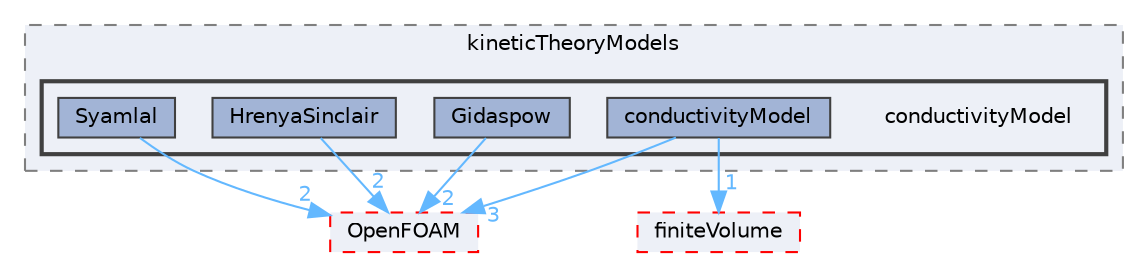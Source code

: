 digraph "src/phaseSystemModels/reactingEuler/twoPhaseCompressibleTurbulenceModels/kineticTheoryModels/conductivityModel"
{
 // LATEX_PDF_SIZE
  bgcolor="transparent";
  edge [fontname=Helvetica,fontsize=10,labelfontname=Helvetica,labelfontsize=10];
  node [fontname=Helvetica,fontsize=10,shape=box,height=0.2,width=0.4];
  compound=true
  subgraph clusterdir_27de9721ba862526687d1c8924bc8448 {
    graph [ bgcolor="#edf0f7", pencolor="grey50", label="kineticTheoryModels", fontname=Helvetica,fontsize=10 style="filled,dashed", URL="dir_27de9721ba862526687d1c8924bc8448.html",tooltip=""]
  subgraph clusterdir_a4d0ea6d63131df5f58776c962d5fee4 {
    graph [ bgcolor="#edf0f7", pencolor="grey25", label="", fontname=Helvetica,fontsize=10 style="filled,bold", URL="dir_a4d0ea6d63131df5f58776c962d5fee4.html",tooltip=""]
    dir_a4d0ea6d63131df5f58776c962d5fee4 [shape=plaintext, label="conductivityModel"];
  dir_f0c888b2f47bc17d9b1fc88aad359abc [label="conductivityModel", fillcolor="#a2b4d6", color="grey25", style="filled", URL="dir_f0c888b2f47bc17d9b1fc88aad359abc.html",tooltip=""];
  dir_88830e96d2637acd0c82bbbf3583fac8 [label="Gidaspow", fillcolor="#a2b4d6", color="grey25", style="filled", URL="dir_88830e96d2637acd0c82bbbf3583fac8.html",tooltip=""];
  dir_3eb2ea974a6129e162afb6d40a5c9bef [label="HrenyaSinclair", fillcolor="#a2b4d6", color="grey25", style="filled", URL="dir_3eb2ea974a6129e162afb6d40a5c9bef.html",tooltip=""];
  dir_c8e1bdd436d1ef19799235915d7e1abd [label="Syamlal", fillcolor="#a2b4d6", color="grey25", style="filled", URL="dir_c8e1bdd436d1ef19799235915d7e1abd.html",tooltip=""];
  }
  }
  dir_c5473ff19b20e6ec4dfe5c310b3778a8 [label="OpenFOAM", fillcolor="#edf0f7", color="red", style="filled,dashed", URL="dir_c5473ff19b20e6ec4dfe5c310b3778a8.html",tooltip=""];
  dir_9bd15774b555cf7259a6fa18f99fe99b [label="finiteVolume", fillcolor="#edf0f7", color="red", style="filled,dashed", URL="dir_9bd15774b555cf7259a6fa18f99fe99b.html",tooltip=""];
  dir_f0c888b2f47bc17d9b1fc88aad359abc->dir_9bd15774b555cf7259a6fa18f99fe99b [headlabel="1", labeldistance=1.5 headhref="dir_000600_001387.html" href="dir_000600_001387.html" color="steelblue1" fontcolor="steelblue1"];
  dir_f0c888b2f47bc17d9b1fc88aad359abc->dir_c5473ff19b20e6ec4dfe5c310b3778a8 [headlabel="3", labeldistance=1.5 headhref="dir_000600_002695.html" href="dir_000600_002695.html" color="steelblue1" fontcolor="steelblue1"];
  dir_88830e96d2637acd0c82bbbf3583fac8->dir_c5473ff19b20e6ec4dfe5c310b3778a8 [headlabel="2", labeldistance=1.5 headhref="dir_001635_002695.html" href="dir_001635_002695.html" color="steelblue1" fontcolor="steelblue1"];
  dir_3eb2ea974a6129e162afb6d40a5c9bef->dir_c5473ff19b20e6ec4dfe5c310b3778a8 [headlabel="2", labeldistance=1.5 headhref="dir_001750_002695.html" href="dir_001750_002695.html" color="steelblue1" fontcolor="steelblue1"];
  dir_c8e1bdd436d1ef19799235915d7e1abd->dir_c5473ff19b20e6ec4dfe5c310b3778a8 [headlabel="2", labeldistance=1.5 headhref="dir_003904_002695.html" href="dir_003904_002695.html" color="steelblue1" fontcolor="steelblue1"];
}
